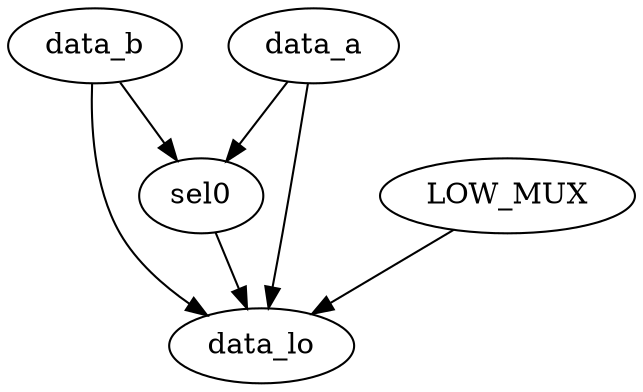 strict digraph "" {
	data_b	 [complexity=3,
		importance=1.71794896692,
		rank=0.572649655639];
	data_lo	 [complexity=0,
		importance=0.217948786626,
		rank=0.0];
	data_b -> data_lo;
	sel0	 [complexity=1,
		importance=0.807692440149,
		rank=0.807692440149];
	data_b -> sel0;
	data_a	 [complexity=3,
		importance=1.71794896692,
		rank=0.572649655639];
	data_a -> data_lo;
	data_a -> sel0;
	sel0 -> data_lo;
	LOW_MUX	 [complexity=2,
		importance=0.538461659872,
		rank=0.269230829936];
	LOW_MUX -> data_lo;
}
